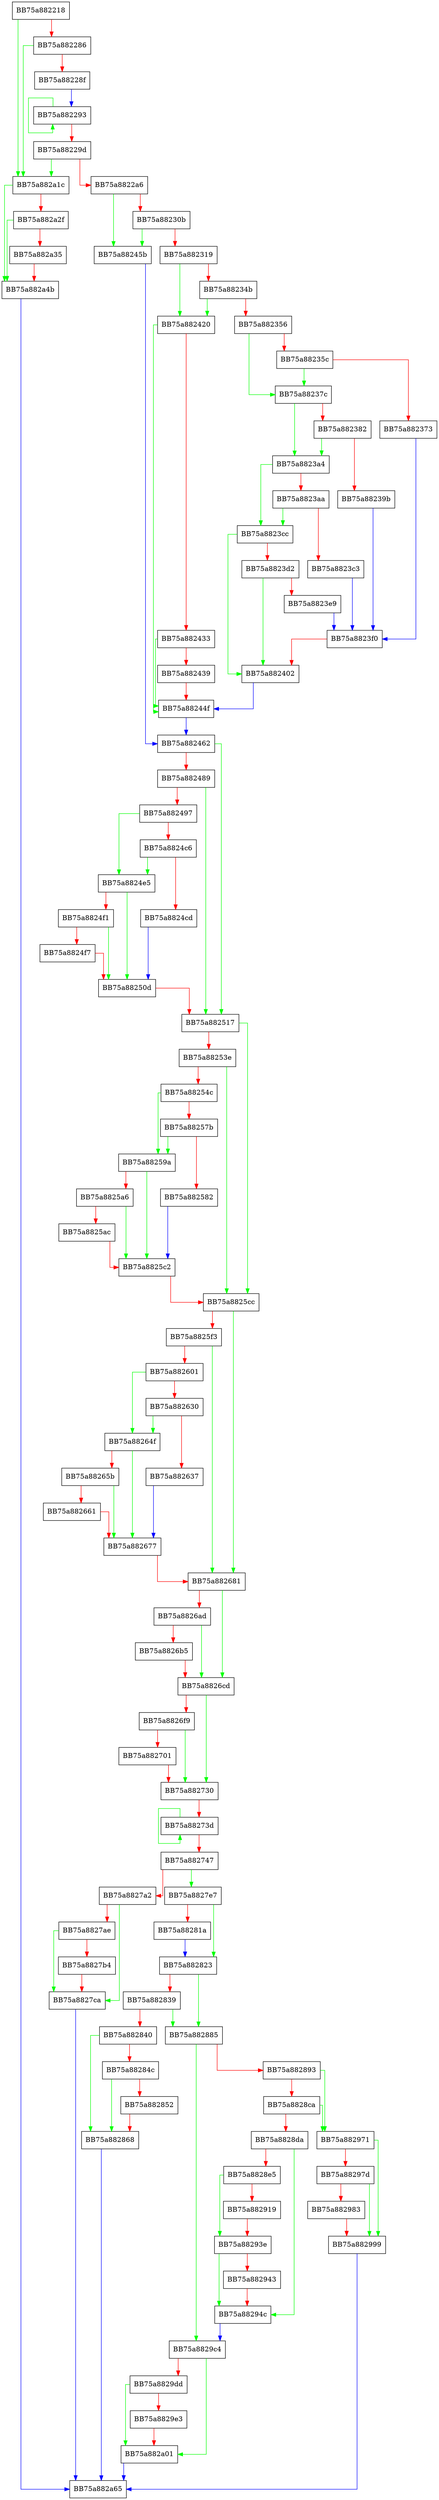 digraph AMSI_debugDumpReplay {
  node [shape="box"];
  graph [splines=ortho];
  BB75a882218 -> BB75a882a1c [color="green"];
  BB75a882218 -> BB75a882286 [color="red"];
  BB75a882286 -> BB75a882a1c [color="green"];
  BB75a882286 -> BB75a88228f [color="red"];
  BB75a88228f -> BB75a882293 [color="blue"];
  BB75a882293 -> BB75a882293 [color="green"];
  BB75a882293 -> BB75a88229d [color="red"];
  BB75a88229d -> BB75a882a1c [color="green"];
  BB75a88229d -> BB75a8822a6 [color="red"];
  BB75a8822a6 -> BB75a88245b [color="green"];
  BB75a8822a6 -> BB75a88230b [color="red"];
  BB75a88230b -> BB75a88245b [color="green"];
  BB75a88230b -> BB75a882319 [color="red"];
  BB75a882319 -> BB75a882420 [color="green"];
  BB75a882319 -> BB75a88234b [color="red"];
  BB75a88234b -> BB75a882420 [color="green"];
  BB75a88234b -> BB75a882356 [color="red"];
  BB75a882356 -> BB75a88237c [color="green"];
  BB75a882356 -> BB75a88235c [color="red"];
  BB75a88235c -> BB75a88237c [color="green"];
  BB75a88235c -> BB75a882373 [color="red"];
  BB75a882373 -> BB75a8823f0 [color="blue"];
  BB75a88237c -> BB75a8823a4 [color="green"];
  BB75a88237c -> BB75a882382 [color="red"];
  BB75a882382 -> BB75a8823a4 [color="green"];
  BB75a882382 -> BB75a88239b [color="red"];
  BB75a88239b -> BB75a8823f0 [color="blue"];
  BB75a8823a4 -> BB75a8823cc [color="green"];
  BB75a8823a4 -> BB75a8823aa [color="red"];
  BB75a8823aa -> BB75a8823cc [color="green"];
  BB75a8823aa -> BB75a8823c3 [color="red"];
  BB75a8823c3 -> BB75a8823f0 [color="blue"];
  BB75a8823cc -> BB75a882402 [color="green"];
  BB75a8823cc -> BB75a8823d2 [color="red"];
  BB75a8823d2 -> BB75a882402 [color="green"];
  BB75a8823d2 -> BB75a8823e9 [color="red"];
  BB75a8823e9 -> BB75a8823f0 [color="blue"];
  BB75a8823f0 -> BB75a882402 [color="red"];
  BB75a882402 -> BB75a88244f [color="blue"];
  BB75a882420 -> BB75a88244f [color="green"];
  BB75a882420 -> BB75a882433 [color="red"];
  BB75a882433 -> BB75a88244f [color="green"];
  BB75a882433 -> BB75a882439 [color="red"];
  BB75a882439 -> BB75a88244f [color="red"];
  BB75a88244f -> BB75a882462 [color="blue"];
  BB75a88245b -> BB75a882462 [color="blue"];
  BB75a882462 -> BB75a882517 [color="green"];
  BB75a882462 -> BB75a882489 [color="red"];
  BB75a882489 -> BB75a882517 [color="green"];
  BB75a882489 -> BB75a882497 [color="red"];
  BB75a882497 -> BB75a8824e5 [color="green"];
  BB75a882497 -> BB75a8824c6 [color="red"];
  BB75a8824c6 -> BB75a8824e5 [color="green"];
  BB75a8824c6 -> BB75a8824cd [color="red"];
  BB75a8824cd -> BB75a88250d [color="blue"];
  BB75a8824e5 -> BB75a88250d [color="green"];
  BB75a8824e5 -> BB75a8824f1 [color="red"];
  BB75a8824f1 -> BB75a88250d [color="green"];
  BB75a8824f1 -> BB75a8824f7 [color="red"];
  BB75a8824f7 -> BB75a88250d [color="red"];
  BB75a88250d -> BB75a882517 [color="red"];
  BB75a882517 -> BB75a8825cc [color="green"];
  BB75a882517 -> BB75a88253e [color="red"];
  BB75a88253e -> BB75a8825cc [color="green"];
  BB75a88253e -> BB75a88254c [color="red"];
  BB75a88254c -> BB75a88259a [color="green"];
  BB75a88254c -> BB75a88257b [color="red"];
  BB75a88257b -> BB75a88259a [color="green"];
  BB75a88257b -> BB75a882582 [color="red"];
  BB75a882582 -> BB75a8825c2 [color="blue"];
  BB75a88259a -> BB75a8825c2 [color="green"];
  BB75a88259a -> BB75a8825a6 [color="red"];
  BB75a8825a6 -> BB75a8825c2 [color="green"];
  BB75a8825a6 -> BB75a8825ac [color="red"];
  BB75a8825ac -> BB75a8825c2 [color="red"];
  BB75a8825c2 -> BB75a8825cc [color="red"];
  BB75a8825cc -> BB75a882681 [color="green"];
  BB75a8825cc -> BB75a8825f3 [color="red"];
  BB75a8825f3 -> BB75a882681 [color="green"];
  BB75a8825f3 -> BB75a882601 [color="red"];
  BB75a882601 -> BB75a88264f [color="green"];
  BB75a882601 -> BB75a882630 [color="red"];
  BB75a882630 -> BB75a88264f [color="green"];
  BB75a882630 -> BB75a882637 [color="red"];
  BB75a882637 -> BB75a882677 [color="blue"];
  BB75a88264f -> BB75a882677 [color="green"];
  BB75a88264f -> BB75a88265b [color="red"];
  BB75a88265b -> BB75a882677 [color="green"];
  BB75a88265b -> BB75a882661 [color="red"];
  BB75a882661 -> BB75a882677 [color="red"];
  BB75a882677 -> BB75a882681 [color="red"];
  BB75a882681 -> BB75a8826cd [color="green"];
  BB75a882681 -> BB75a8826ad [color="red"];
  BB75a8826ad -> BB75a8826cd [color="green"];
  BB75a8826ad -> BB75a8826b5 [color="red"];
  BB75a8826b5 -> BB75a8826cd [color="red"];
  BB75a8826cd -> BB75a882730 [color="green"];
  BB75a8826cd -> BB75a8826f9 [color="red"];
  BB75a8826f9 -> BB75a882730 [color="green"];
  BB75a8826f9 -> BB75a882701 [color="red"];
  BB75a882701 -> BB75a882730 [color="red"];
  BB75a882730 -> BB75a88273d [color="red"];
  BB75a88273d -> BB75a88273d [color="green"];
  BB75a88273d -> BB75a882747 [color="red"];
  BB75a882747 -> BB75a8827e7 [color="green"];
  BB75a882747 -> BB75a8827a2 [color="red"];
  BB75a8827a2 -> BB75a8827ca [color="green"];
  BB75a8827a2 -> BB75a8827ae [color="red"];
  BB75a8827ae -> BB75a8827ca [color="green"];
  BB75a8827ae -> BB75a8827b4 [color="red"];
  BB75a8827b4 -> BB75a8827ca [color="red"];
  BB75a8827ca -> BB75a882a65 [color="blue"];
  BB75a8827e7 -> BB75a882823 [color="green"];
  BB75a8827e7 -> BB75a88281a [color="red"];
  BB75a88281a -> BB75a882823 [color="blue"];
  BB75a882823 -> BB75a882885 [color="green"];
  BB75a882823 -> BB75a882839 [color="red"];
  BB75a882839 -> BB75a882885 [color="green"];
  BB75a882839 -> BB75a882840 [color="red"];
  BB75a882840 -> BB75a882868 [color="green"];
  BB75a882840 -> BB75a88284c [color="red"];
  BB75a88284c -> BB75a882868 [color="green"];
  BB75a88284c -> BB75a882852 [color="red"];
  BB75a882852 -> BB75a882868 [color="red"];
  BB75a882868 -> BB75a882a65 [color="blue"];
  BB75a882885 -> BB75a8829c4 [color="green"];
  BB75a882885 -> BB75a882893 [color="red"];
  BB75a882893 -> BB75a882971 [color="green"];
  BB75a882893 -> BB75a8828ca [color="red"];
  BB75a8828ca -> BB75a882971 [color="green"];
  BB75a8828ca -> BB75a8828da [color="red"];
  BB75a8828da -> BB75a88294c [color="green"];
  BB75a8828da -> BB75a8828e5 [color="red"];
  BB75a8828e5 -> BB75a88293e [color="green"];
  BB75a8828e5 -> BB75a882919 [color="red"];
  BB75a882919 -> BB75a88293e [color="red"];
  BB75a88293e -> BB75a88294c [color="green"];
  BB75a88293e -> BB75a882943 [color="red"];
  BB75a882943 -> BB75a88294c [color="red"];
  BB75a88294c -> BB75a8829c4 [color="blue"];
  BB75a882971 -> BB75a882999 [color="green"];
  BB75a882971 -> BB75a88297d [color="red"];
  BB75a88297d -> BB75a882999 [color="green"];
  BB75a88297d -> BB75a882983 [color="red"];
  BB75a882983 -> BB75a882999 [color="red"];
  BB75a882999 -> BB75a882a65 [color="blue"];
  BB75a8829c4 -> BB75a882a01 [color="green"];
  BB75a8829c4 -> BB75a8829dd [color="red"];
  BB75a8829dd -> BB75a882a01 [color="green"];
  BB75a8829dd -> BB75a8829e3 [color="red"];
  BB75a8829e3 -> BB75a882a01 [color="red"];
  BB75a882a01 -> BB75a882a65 [color="blue"];
  BB75a882a1c -> BB75a882a4b [color="green"];
  BB75a882a1c -> BB75a882a2f [color="red"];
  BB75a882a2f -> BB75a882a4b [color="green"];
  BB75a882a2f -> BB75a882a35 [color="red"];
  BB75a882a35 -> BB75a882a4b [color="red"];
  BB75a882a4b -> BB75a882a65 [color="blue"];
}